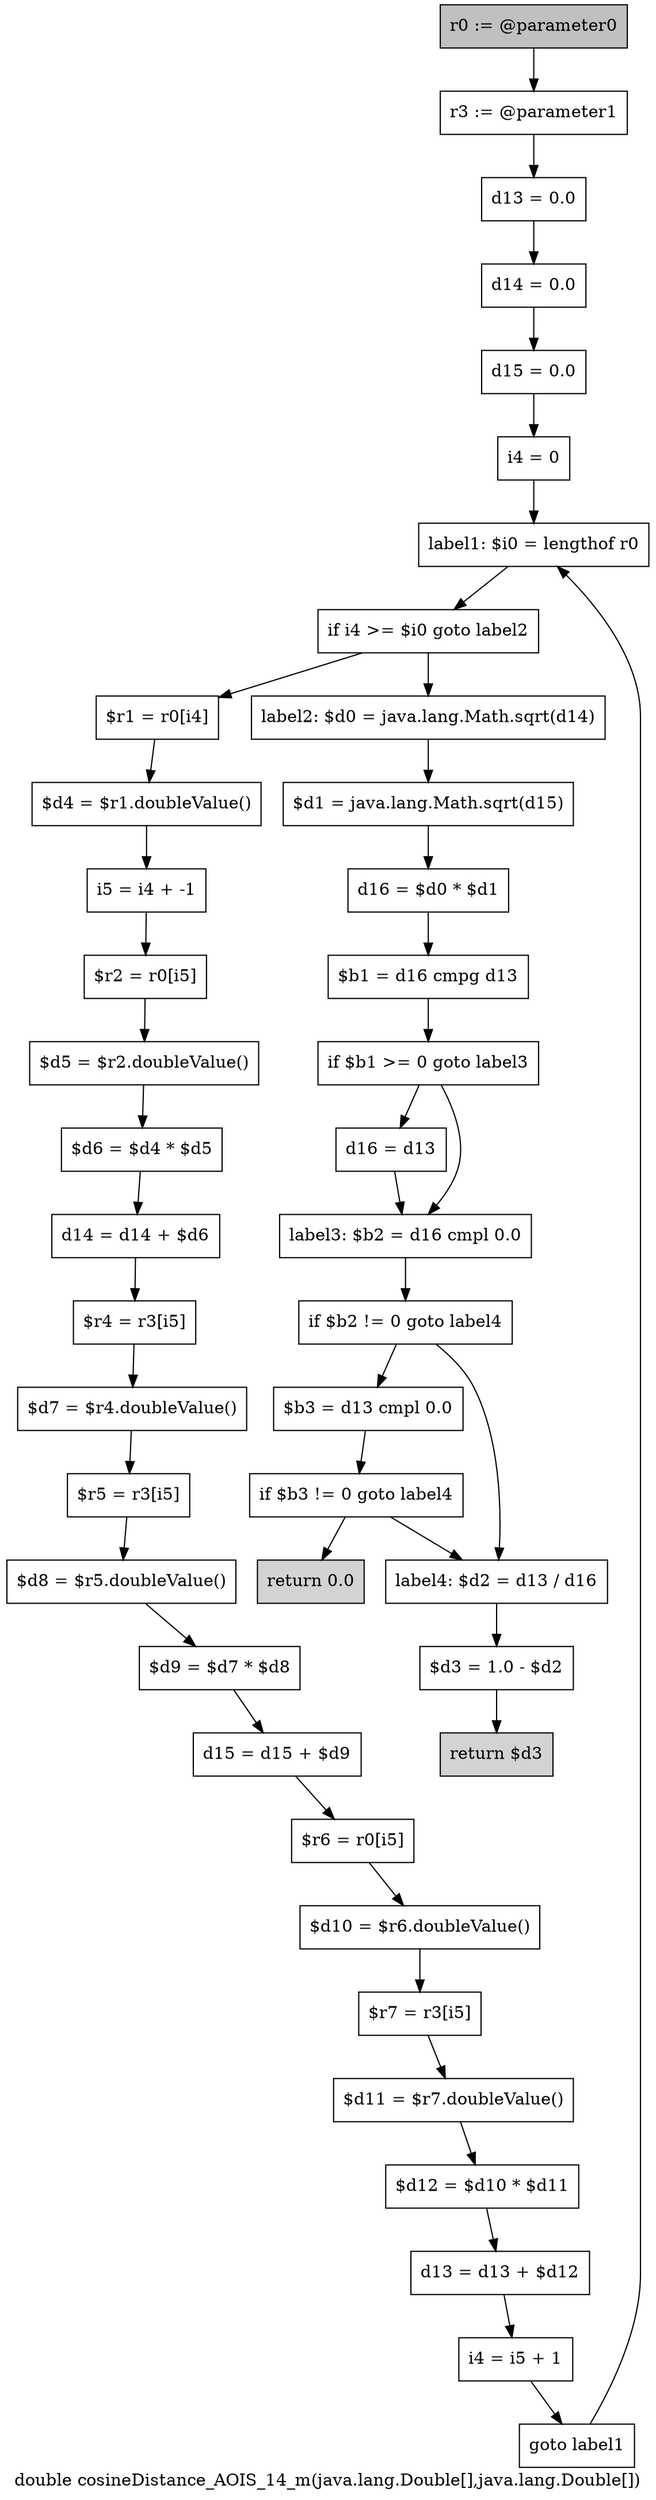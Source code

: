 digraph "double cosineDistance_AOIS_14_m(java.lang.Double[],java.lang.Double[])" {
    label="double cosineDistance_AOIS_14_m(java.lang.Double[],java.lang.Double[])";
    node [shape=box];
    "0" [style=filled,fillcolor=gray,label="r0 := @parameter0",];
    "1" [label="r3 := @parameter1",];
    "0"->"1";
    "2" [label="d13 = 0.0",];
    "1"->"2";
    "3" [label="d14 = 0.0",];
    "2"->"3";
    "4" [label="d15 = 0.0",];
    "3"->"4";
    "5" [label="i4 = 0",];
    "4"->"5";
    "6" [label="label1: $i0 = lengthof r0",];
    "5"->"6";
    "7" [label="if i4 >= $i0 goto label2",];
    "6"->"7";
    "8" [label="$r1 = r0[i4]",];
    "7"->"8";
    "29" [label="label2: $d0 = java.lang.Math.sqrt(d14)",];
    "7"->"29";
    "9" [label="$d4 = $r1.doubleValue()",];
    "8"->"9";
    "10" [label="i5 = i4 + -1",];
    "9"->"10";
    "11" [label="$r2 = r0[i5]",];
    "10"->"11";
    "12" [label="$d5 = $r2.doubleValue()",];
    "11"->"12";
    "13" [label="$d6 = $d4 * $d5",];
    "12"->"13";
    "14" [label="d14 = d14 + $d6",];
    "13"->"14";
    "15" [label="$r4 = r3[i5]",];
    "14"->"15";
    "16" [label="$d7 = $r4.doubleValue()",];
    "15"->"16";
    "17" [label="$r5 = r3[i5]",];
    "16"->"17";
    "18" [label="$d8 = $r5.doubleValue()",];
    "17"->"18";
    "19" [label="$d9 = $d7 * $d8",];
    "18"->"19";
    "20" [label="d15 = d15 + $d9",];
    "19"->"20";
    "21" [label="$r6 = r0[i5]",];
    "20"->"21";
    "22" [label="$d10 = $r6.doubleValue()",];
    "21"->"22";
    "23" [label="$r7 = r3[i5]",];
    "22"->"23";
    "24" [label="$d11 = $r7.doubleValue()",];
    "23"->"24";
    "25" [label="$d12 = $d10 * $d11",];
    "24"->"25";
    "26" [label="d13 = d13 + $d12",];
    "25"->"26";
    "27" [label="i4 = i5 + 1",];
    "26"->"27";
    "28" [label="goto label1",];
    "27"->"28";
    "28"->"6";
    "30" [label="$d1 = java.lang.Math.sqrt(d15)",];
    "29"->"30";
    "31" [label="d16 = $d0 * $d1",];
    "30"->"31";
    "32" [label="$b1 = d16 cmpg d13",];
    "31"->"32";
    "33" [label="if $b1 >= 0 goto label3",];
    "32"->"33";
    "34" [label="d16 = d13",];
    "33"->"34";
    "35" [label="label3: $b2 = d16 cmpl 0.0",];
    "33"->"35";
    "34"->"35";
    "36" [label="if $b2 != 0 goto label4",];
    "35"->"36";
    "37" [label="$b3 = d13 cmpl 0.0",];
    "36"->"37";
    "40" [label="label4: $d2 = d13 / d16",];
    "36"->"40";
    "38" [label="if $b3 != 0 goto label4",];
    "37"->"38";
    "39" [style=filled,fillcolor=lightgray,label="return 0.0",];
    "38"->"39";
    "38"->"40";
    "41" [label="$d3 = 1.0 - $d2",];
    "40"->"41";
    "42" [style=filled,fillcolor=lightgray,label="return $d3",];
    "41"->"42";
}
